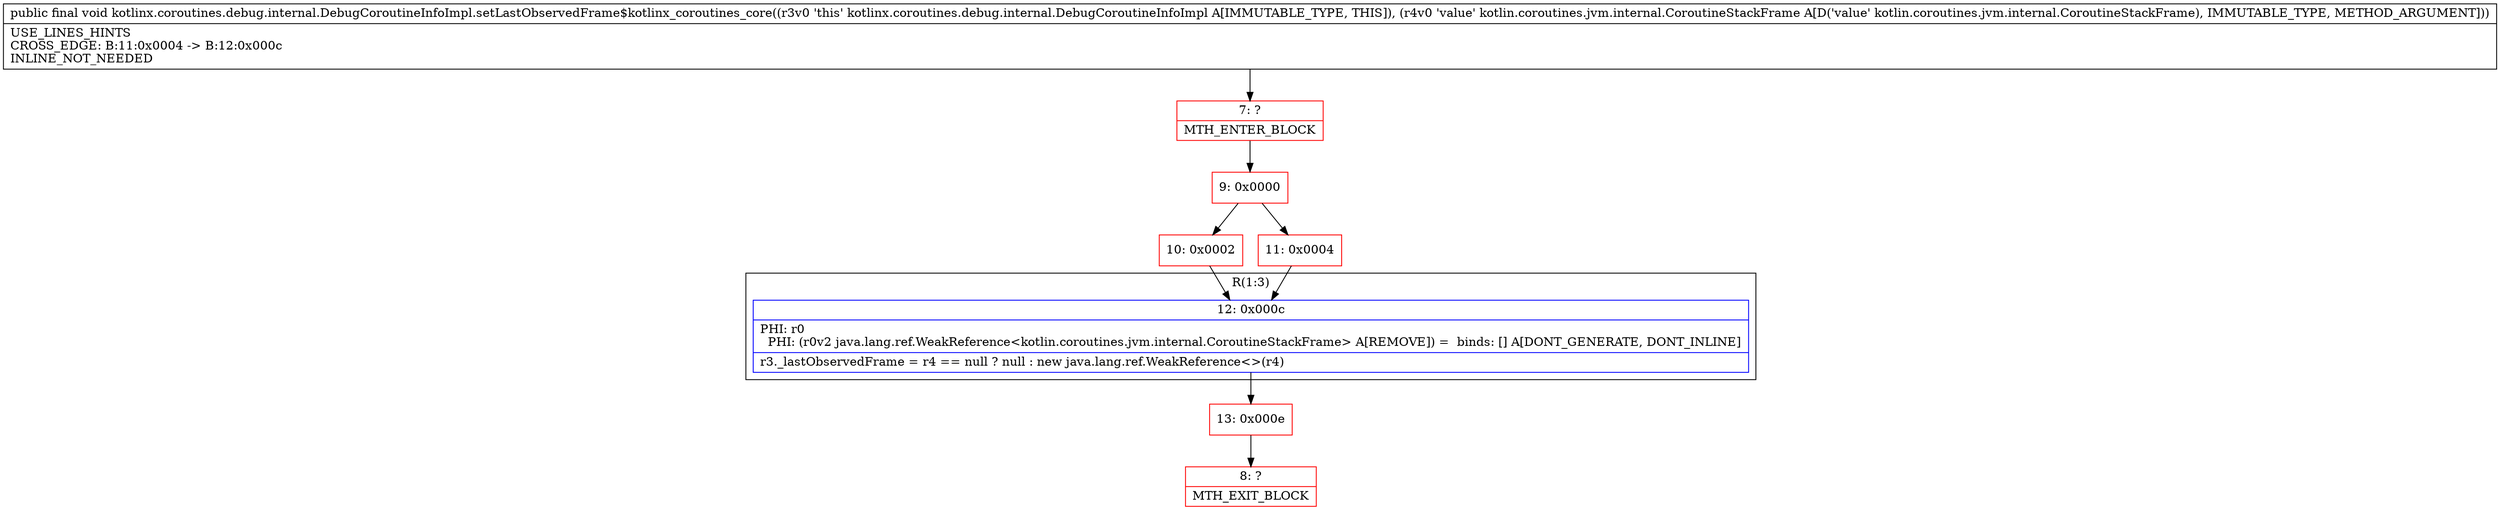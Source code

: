 digraph "CFG forkotlinx.coroutines.debug.internal.DebugCoroutineInfoImpl.setLastObservedFrame$kotlinx_coroutines_core(Lkotlin\/coroutines\/jvm\/internal\/CoroutineStackFrame;)V" {
subgraph cluster_Region_306991843 {
label = "R(1:3)";
node [shape=record,color=blue];
Node_12 [shape=record,label="{12\:\ 0x000c|PHI: r0 \l  PHI: (r0v2 java.lang.ref.WeakReference\<kotlin.coroutines.jvm.internal.CoroutineStackFrame\> A[REMOVE]) =  binds: [] A[DONT_GENERATE, DONT_INLINE]\l|r3._lastObservedFrame = r4 == null ? null : new java.lang.ref.WeakReference\<\>(r4)\l}"];
}
Node_7 [shape=record,color=red,label="{7\:\ ?|MTH_ENTER_BLOCK\l}"];
Node_9 [shape=record,color=red,label="{9\:\ 0x0000}"];
Node_10 [shape=record,color=red,label="{10\:\ 0x0002}"];
Node_13 [shape=record,color=red,label="{13\:\ 0x000e}"];
Node_8 [shape=record,color=red,label="{8\:\ ?|MTH_EXIT_BLOCK\l}"];
Node_11 [shape=record,color=red,label="{11\:\ 0x0004}"];
MethodNode[shape=record,label="{public final void kotlinx.coroutines.debug.internal.DebugCoroutineInfoImpl.setLastObservedFrame$kotlinx_coroutines_core((r3v0 'this' kotlinx.coroutines.debug.internal.DebugCoroutineInfoImpl A[IMMUTABLE_TYPE, THIS]), (r4v0 'value' kotlin.coroutines.jvm.internal.CoroutineStackFrame A[D('value' kotlin.coroutines.jvm.internal.CoroutineStackFrame), IMMUTABLE_TYPE, METHOD_ARGUMENT]))  | USE_LINES_HINTS\lCROSS_EDGE: B:11:0x0004 \-\> B:12:0x000c\lINLINE_NOT_NEEDED\l}"];
MethodNode -> Node_7;Node_12 -> Node_13;
Node_7 -> Node_9;
Node_9 -> Node_10;
Node_9 -> Node_11;
Node_10 -> Node_12;
Node_13 -> Node_8;
Node_11 -> Node_12;
}

